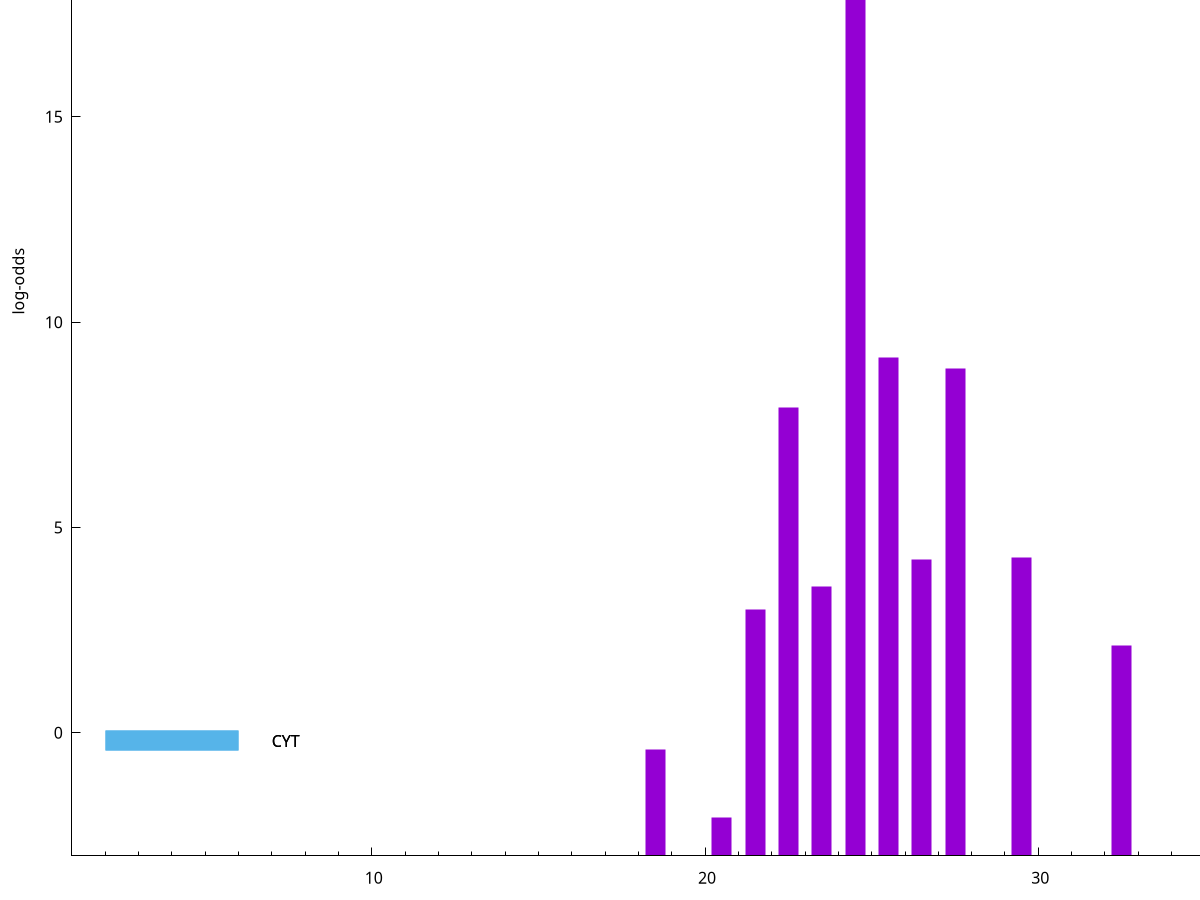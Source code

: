 set title "LipoP predictions for SRR5666568.gff"
set size 2., 1.4
set xrange [1:70] 
set mxtics 10
set yrange [-3:25]
set y2range [0:28]
set ylabel "log-odds"
set term postscript eps color solid "Helvetica" 30
set output "SRR5666568.gff272.eps"
set arrow from 2,19.3227 to 6,19.3227 nohead lt 1 lw 20
set label "SpI" at 7,19.3227
set arrow from 2,-0.200913 to 6,-0.200913 nohead lt 3 lw 20
set label "CYT" at 7,-0.200913
set arrow from 2,-0.200913 to 6,-0.200913 nohead lt 3 lw 20
set label "CYT" at 7,-0.200913
set arrow from 2,19.3227 to 6,19.3227 nohead lt 1 lw 20
set label "SpI" at 7,19.3227
# NOTE: The scores below are the log-odds scores with the threshold
# NOTE: subtracted (a hack to make gnuplot make the histogram all
# NOTE: look nice).
plot "-" axes x1y2 title "" with impulses lt 1 lw 20
24.500000 22.319800
25.500000 12.139610
27.500000 11.859620
22.500000 10.933450
29.500000 7.276030
26.500000 7.216680
23.500000 6.553900
21.500000 5.997600
32.500000 5.113570
18.500000 2.585261
20.500000 0.934560
e
exit
